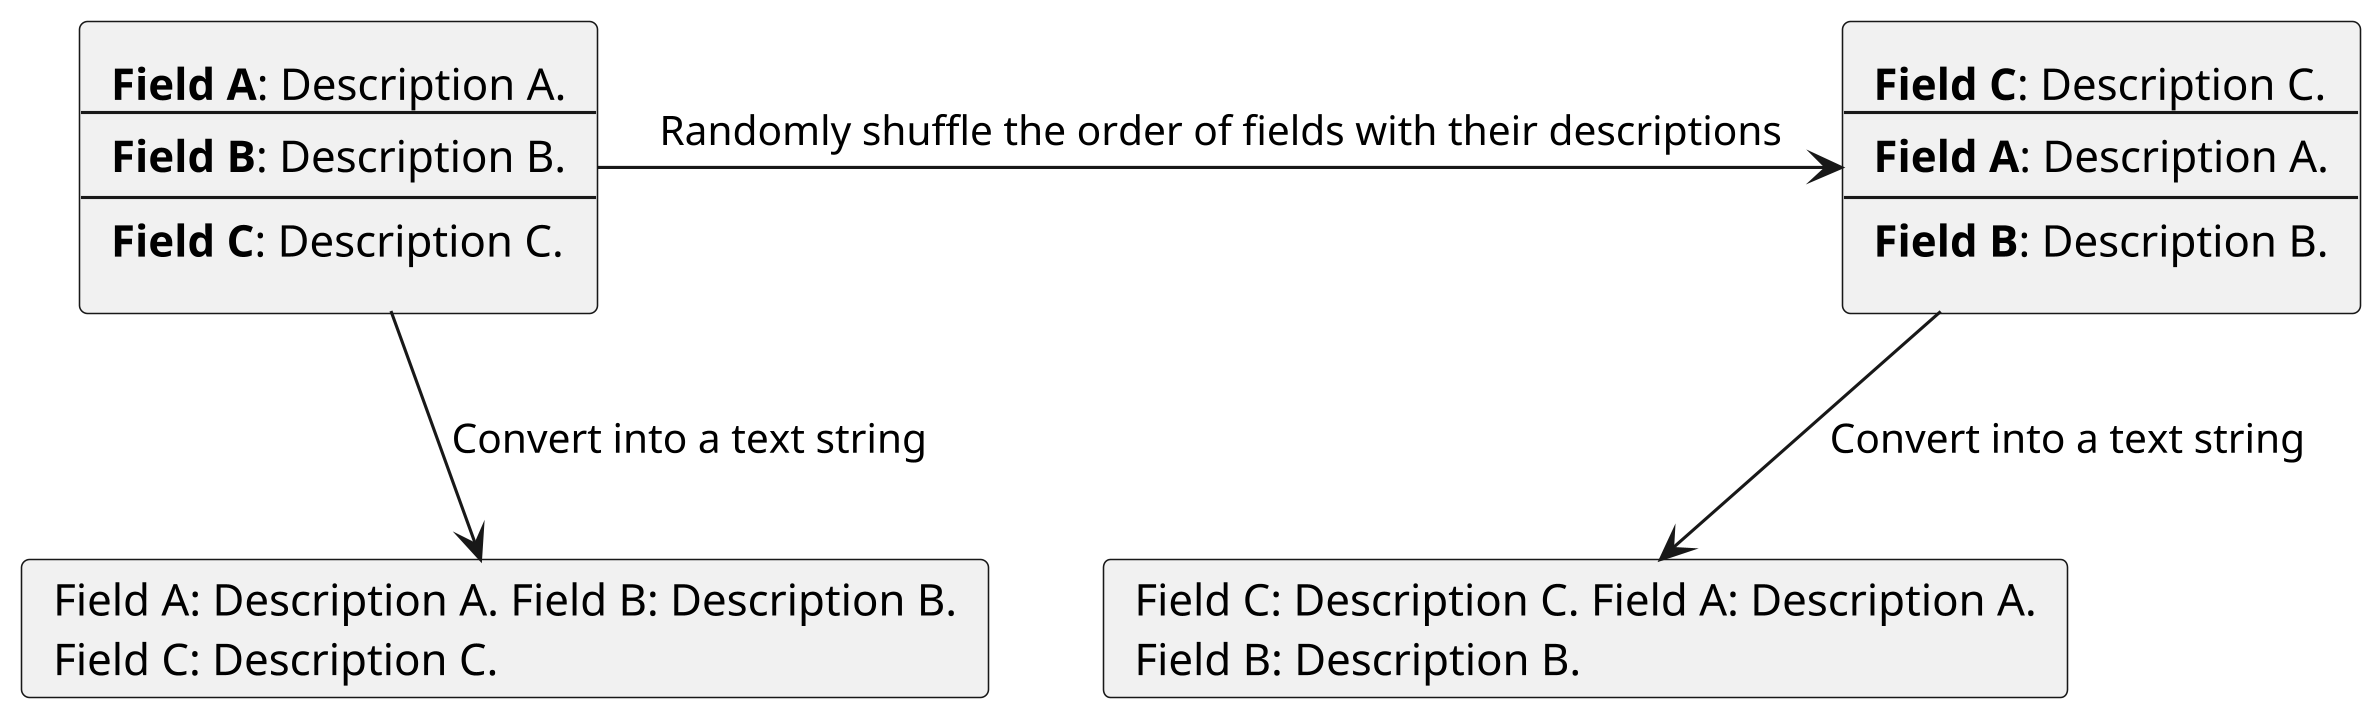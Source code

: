 @startuml text_aug
' skinparam defaultTextAlignment center
skinparam linetype polyline
skinparam Dpi 300
skinparam monochrome true
skinparam shadowing false
skinparam classFontName Arial
together {
    rectangle origin as "
    **Field A**: Description A.
    ---
    **Field B**: Description B.
    ---
    **Field C**: Description C.
    "

    rectangle aug as "
    **Field C**: Description C.
    ---
    **Field A**: Description A.
    ---
    **Field B**: Description B.
    "
}

together {
    card text_ori as "Field A: Description A. Field B: Description B.
     Field C: Description C."

    card text_aug as "Field C: Description C. Field A: Description A.
     Field B: Description B."
}

' together {
' card text_ori_no as "Description A. Description B.
'  Description C."
' card text_aug_no as "Description C. Description A.
'  Description B."
' }

origin -r-> aug : "Randomly shuffle the order of fields with their descriptions"


origin -d-> text_ori : "Convert into a text string"

aug -d-> text_aug : "Convert into a text string"


' origin -d-> text_ori_no : "Without field"

' aug -d-> text_aug_no : "Without field"

' text_ori -[hidden]-> text_ori_no
' text_aug -[hidden]-> text_aug_no
@enduml
